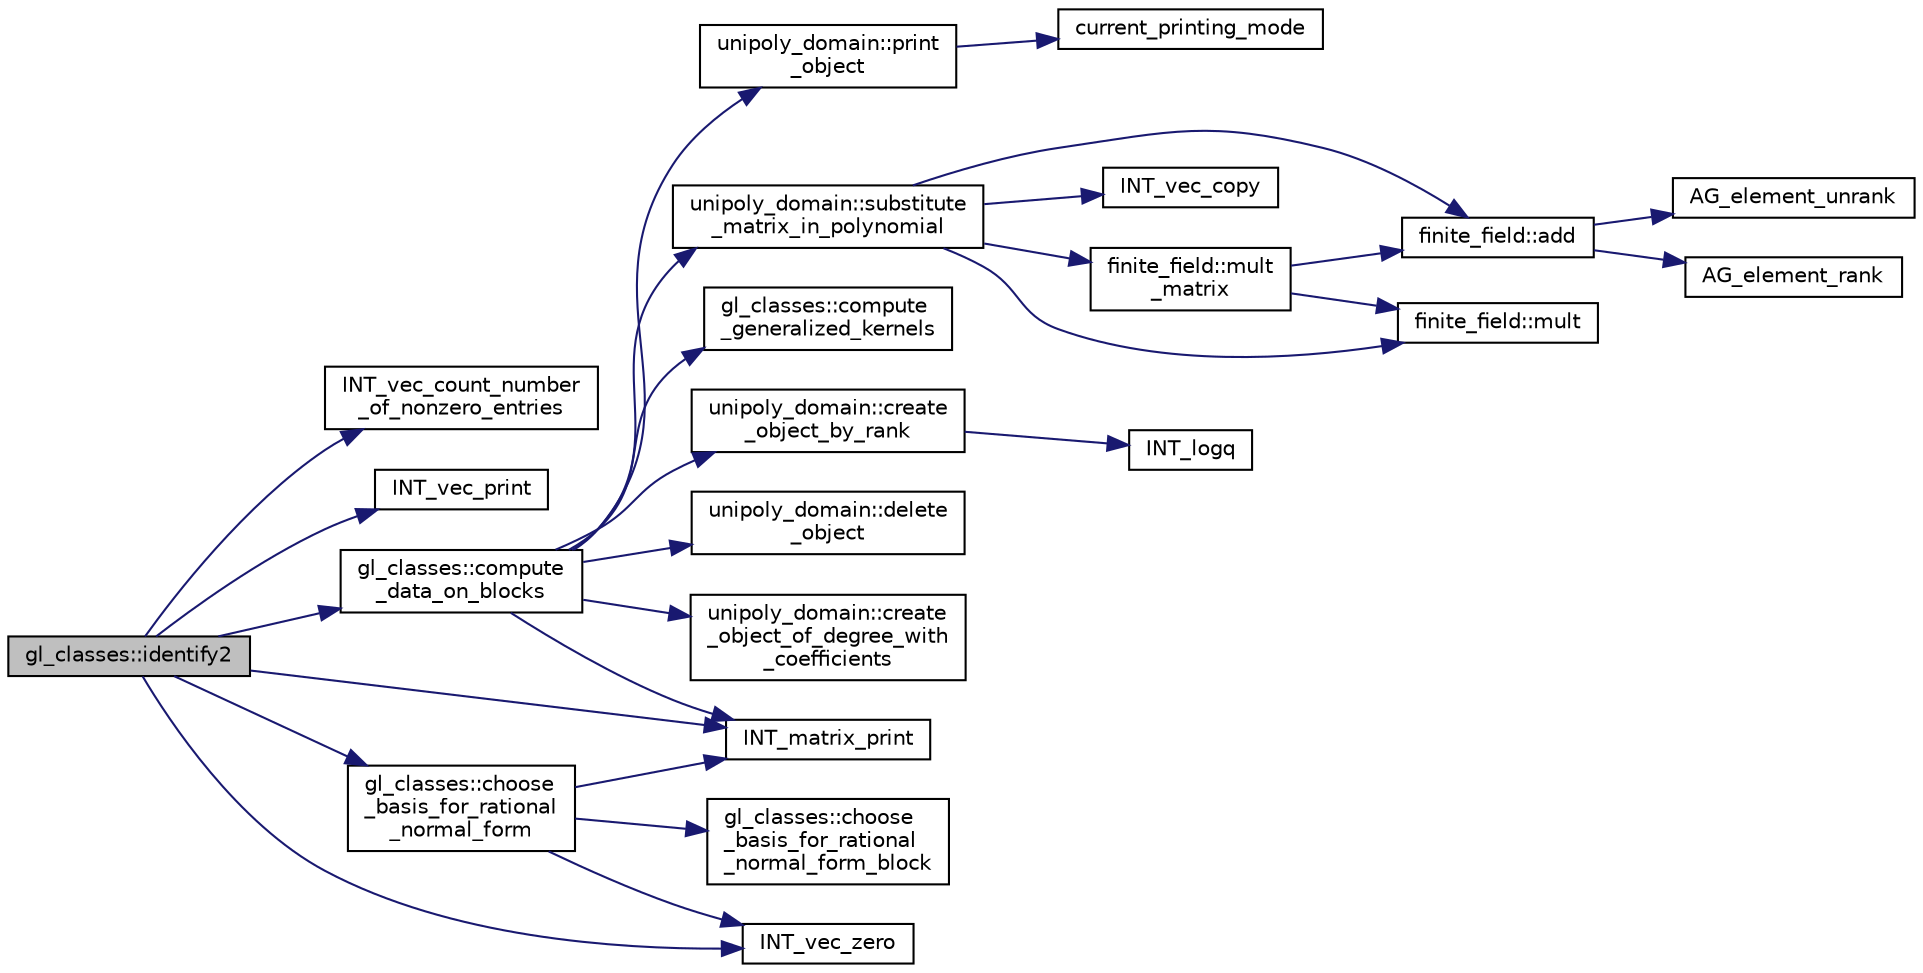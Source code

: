 digraph "gl_classes::identify2"
{
  edge [fontname="Helvetica",fontsize="10",labelfontname="Helvetica",labelfontsize="10"];
  node [fontname="Helvetica",fontsize="10",shape=record];
  rankdir="LR";
  Node179 [label="gl_classes::identify2",height=0.2,width=0.4,color="black", fillcolor="grey75", style="filled", fontcolor="black"];
  Node179 -> Node180 [color="midnightblue",fontsize="10",style="solid",fontname="Helvetica"];
  Node180 [label="INT_vec_count_number\l_of_nonzero_entries",height=0.2,width=0.4,color="black", fillcolor="white", style="filled",URL="$d5/db4/io__and__os_8h.html#abeb8446924b734a9b2ce63b4a5c21386"];
  Node179 -> Node181 [color="midnightblue",fontsize="10",style="solid",fontname="Helvetica"];
  Node181 [label="INT_vec_print",height=0.2,width=0.4,color="black", fillcolor="white", style="filled",URL="$df/dbf/sajeeb_8_c.html#a79a5901af0b47dd0d694109543c027fe"];
  Node179 -> Node182 [color="midnightblue",fontsize="10",style="solid",fontname="Helvetica"];
  Node182 [label="gl_classes::compute\l_data_on_blocks",height=0.2,width=0.4,color="black", fillcolor="white", style="filled",URL="$d6/dab/classgl__classes.html#a81f5a74f6e3ddf095578fa860c347e9f"];
  Node182 -> Node183 [color="midnightblue",fontsize="10",style="solid",fontname="Helvetica"];
  Node183 [label="unipoly_domain::create\l_object_by_rank",height=0.2,width=0.4,color="black", fillcolor="white", style="filled",URL="$da/d3c/classunipoly__domain.html#a3311706a93102009d6d22c69f2f3902f"];
  Node183 -> Node184 [color="midnightblue",fontsize="10",style="solid",fontname="Helvetica"];
  Node184 [label="INT_logq",height=0.2,width=0.4,color="black", fillcolor="white", style="filled",URL="$de/dc5/algebra__and__number__theory_8h.html#ad66b504457b1765dd3de6caa4953c204"];
  Node182 -> Node185 [color="midnightblue",fontsize="10",style="solid",fontname="Helvetica"];
  Node185 [label="unipoly_domain::delete\l_object",height=0.2,width=0.4,color="black", fillcolor="white", style="filled",URL="$da/d3c/classunipoly__domain.html#ad46bf5ef8df170a76df6623be4260301"];
  Node182 -> Node186 [color="midnightblue",fontsize="10",style="solid",fontname="Helvetica"];
  Node186 [label="unipoly_domain::create\l_object_of_degree_with\l_coefficients",height=0.2,width=0.4,color="black", fillcolor="white", style="filled",URL="$da/d3c/classunipoly__domain.html#a2c34dcf3f9dfd35e6215cde990ae9313"];
  Node182 -> Node187 [color="midnightblue",fontsize="10",style="solid",fontname="Helvetica"];
  Node187 [label="unipoly_domain::print\l_object",height=0.2,width=0.4,color="black", fillcolor="white", style="filled",URL="$da/d3c/classunipoly__domain.html#ad73fd87ed54b67e1091ece74f80ff6d7"];
  Node187 -> Node188 [color="midnightblue",fontsize="10",style="solid",fontname="Helvetica"];
  Node188 [label="current_printing_mode",height=0.2,width=0.4,color="black", fillcolor="white", style="filled",URL="$d9/d60/discreta_8h.html#afcd81bfedce13a2f5f14361608e763f2"];
  Node182 -> Node189 [color="midnightblue",fontsize="10",style="solid",fontname="Helvetica"];
  Node189 [label="unipoly_domain::substitute\l_matrix_in_polynomial",height=0.2,width=0.4,color="black", fillcolor="white", style="filled",URL="$da/d3c/classunipoly__domain.html#ac9a33b8c38980262f8759bfb90028f1e"];
  Node189 -> Node190 [color="midnightblue",fontsize="10",style="solid",fontname="Helvetica"];
  Node190 [label="finite_field::mult",height=0.2,width=0.4,color="black", fillcolor="white", style="filled",URL="$df/d5a/classfinite__field.html#a24fb5917aa6d4d656fd855b7f44a13b0"];
  Node189 -> Node191 [color="midnightblue",fontsize="10",style="solid",fontname="Helvetica"];
  Node191 [label="finite_field::add",height=0.2,width=0.4,color="black", fillcolor="white", style="filled",URL="$df/d5a/classfinite__field.html#a8f12328a27500f3c7be0c849ebbc9d14"];
  Node191 -> Node192 [color="midnightblue",fontsize="10",style="solid",fontname="Helvetica"];
  Node192 [label="AG_element_unrank",height=0.2,width=0.4,color="black", fillcolor="white", style="filled",URL="$d4/d67/geometry_8h.html#a4a33b86c87b2879b97cfa1327abe2885"];
  Node191 -> Node193 [color="midnightblue",fontsize="10",style="solid",fontname="Helvetica"];
  Node193 [label="AG_element_rank",height=0.2,width=0.4,color="black", fillcolor="white", style="filled",URL="$d4/d67/geometry_8h.html#ab2ac908d07dd8038fd996e26bdc75c17"];
  Node189 -> Node194 [color="midnightblue",fontsize="10",style="solid",fontname="Helvetica"];
  Node194 [label="finite_field::mult\l_matrix",height=0.2,width=0.4,color="black", fillcolor="white", style="filled",URL="$df/d5a/classfinite__field.html#a48517f15dfd7b21c37e0975855f1ada2"];
  Node194 -> Node191 [color="midnightblue",fontsize="10",style="solid",fontname="Helvetica"];
  Node194 -> Node190 [color="midnightblue",fontsize="10",style="solid",fontname="Helvetica"];
  Node189 -> Node195 [color="midnightblue",fontsize="10",style="solid",fontname="Helvetica"];
  Node195 [label="INT_vec_copy",height=0.2,width=0.4,color="black", fillcolor="white", style="filled",URL="$df/dbf/sajeeb_8_c.html#ac2d875e27e009af6ec04d17254d11075"];
  Node182 -> Node196 [color="midnightblue",fontsize="10",style="solid",fontname="Helvetica"];
  Node196 [label="INT_matrix_print",height=0.2,width=0.4,color="black", fillcolor="white", style="filled",URL="$d5/db4/io__and__os_8h.html#afd4180a24bef3a2b584668a4eaf607ff"];
  Node182 -> Node197 [color="midnightblue",fontsize="10",style="solid",fontname="Helvetica"];
  Node197 [label="gl_classes::compute\l_generalized_kernels",height=0.2,width=0.4,color="black", fillcolor="white", style="filled",URL="$d6/dab/classgl__classes.html#a040676a8d8735aeb12becc3214d106a2"];
  Node179 -> Node198 [color="midnightblue",fontsize="10",style="solid",fontname="Helvetica"];
  Node198 [label="INT_vec_zero",height=0.2,width=0.4,color="black", fillcolor="white", style="filled",URL="$df/dbf/sajeeb_8_c.html#aa8c9c7977203577026080f546fe4980f"];
  Node179 -> Node199 [color="midnightblue",fontsize="10",style="solid",fontname="Helvetica"];
  Node199 [label="gl_classes::choose\l_basis_for_rational\l_normal_form",height=0.2,width=0.4,color="black", fillcolor="white", style="filled",URL="$d6/dab/classgl__classes.html#ab325bada69ed7507d5bbb942bfe2f70c"];
  Node199 -> Node196 [color="midnightblue",fontsize="10",style="solid",fontname="Helvetica"];
  Node199 -> Node198 [color="midnightblue",fontsize="10",style="solid",fontname="Helvetica"];
  Node199 -> Node200 [color="midnightblue",fontsize="10",style="solid",fontname="Helvetica"];
  Node200 [label="gl_classes::choose\l_basis_for_rational\l_normal_form_block",height=0.2,width=0.4,color="black", fillcolor="white", style="filled",URL="$d6/dab/classgl__classes.html#acb7c706b045d07bdbdb05b01acc3d105"];
  Node179 -> Node196 [color="midnightblue",fontsize="10",style="solid",fontname="Helvetica"];
}
